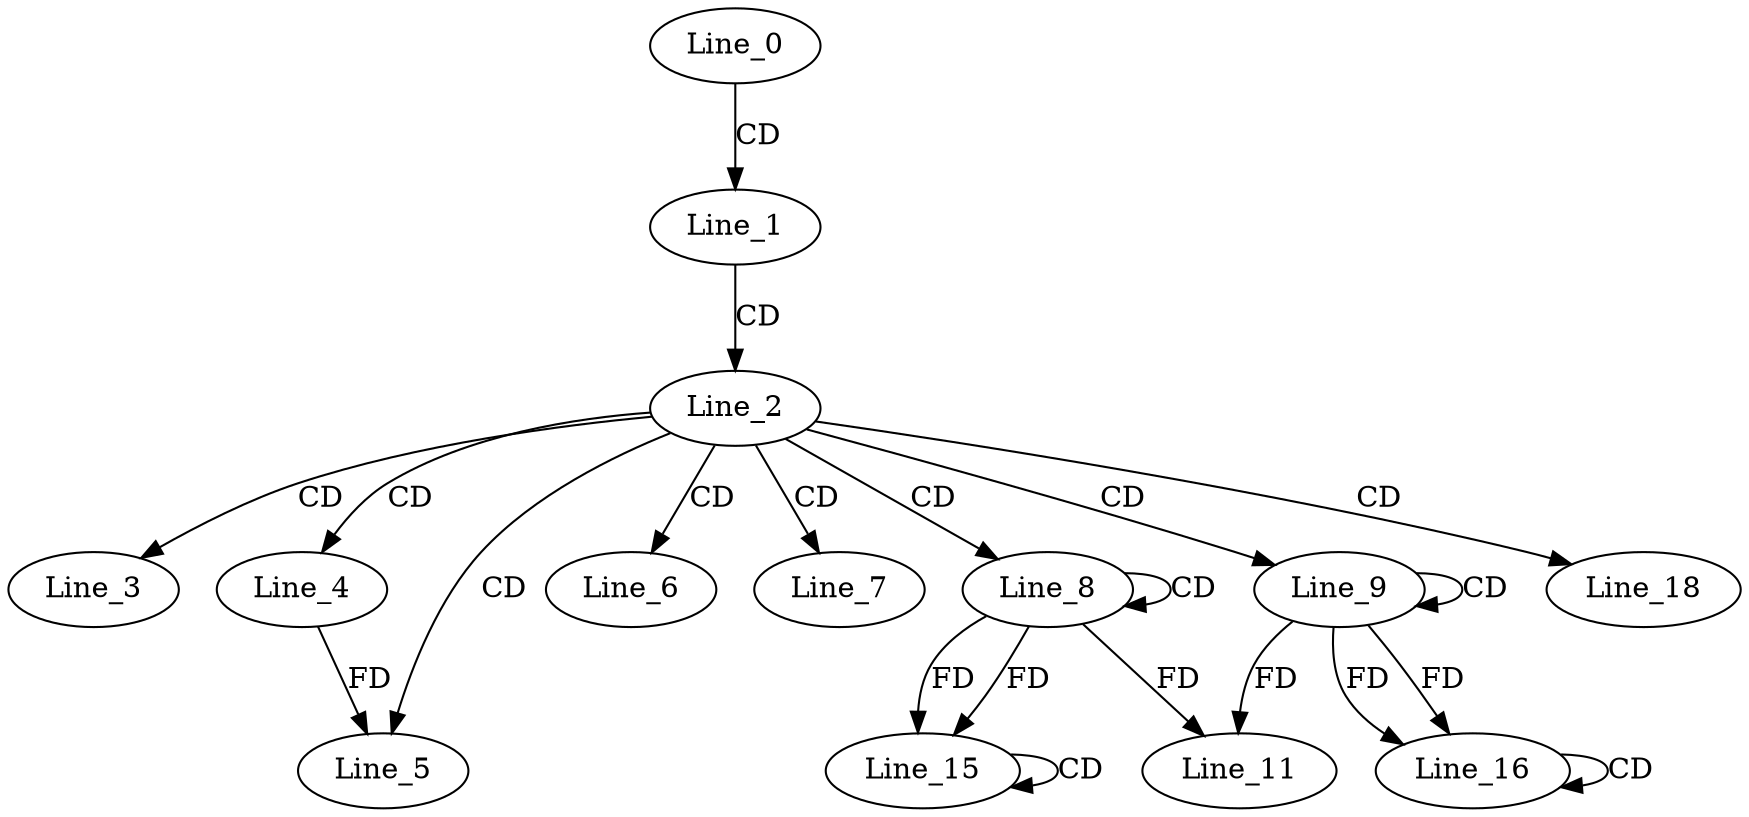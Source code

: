 digraph G {
  Line_0;
  Line_1;
  Line_2;
  Line_3;
  Line_4;
  Line_5;
  Line_5;
  Line_6;
  Line_7;
  Line_8;
  Line_8;
  Line_9;
  Line_9;
  Line_11;
  Line_11;
  Line_15;
  Line_15;
  Line_16;
  Line_16;
  Line_18;
  Line_0 -> Line_1 [ label="CD" ];
  Line_1 -> Line_2 [ label="CD" ];
  Line_2 -> Line_3 [ label="CD" ];
  Line_2 -> Line_4 [ label="CD" ];
  Line_2 -> Line_5 [ label="CD" ];
  Line_4 -> Line_5 [ label="FD" ];
  Line_2 -> Line_6 [ label="CD" ];
  Line_2 -> Line_7 [ label="CD" ];
  Line_2 -> Line_8 [ label="CD" ];
  Line_8 -> Line_8 [ label="CD" ];
  Line_2 -> Line_9 [ label="CD" ];
  Line_9 -> Line_9 [ label="CD" ];
  Line_8 -> Line_11 [ label="FD" ];
  Line_9 -> Line_11 [ label="FD" ];
  Line_8 -> Line_15 [ label="FD" ];
  Line_15 -> Line_15 [ label="CD" ];
  Line_8 -> Line_15 [ label="FD" ];
  Line_9 -> Line_16 [ label="FD" ];
  Line_16 -> Line_16 [ label="CD" ];
  Line_9 -> Line_16 [ label="FD" ];
  Line_2 -> Line_18 [ label="CD" ];
}
